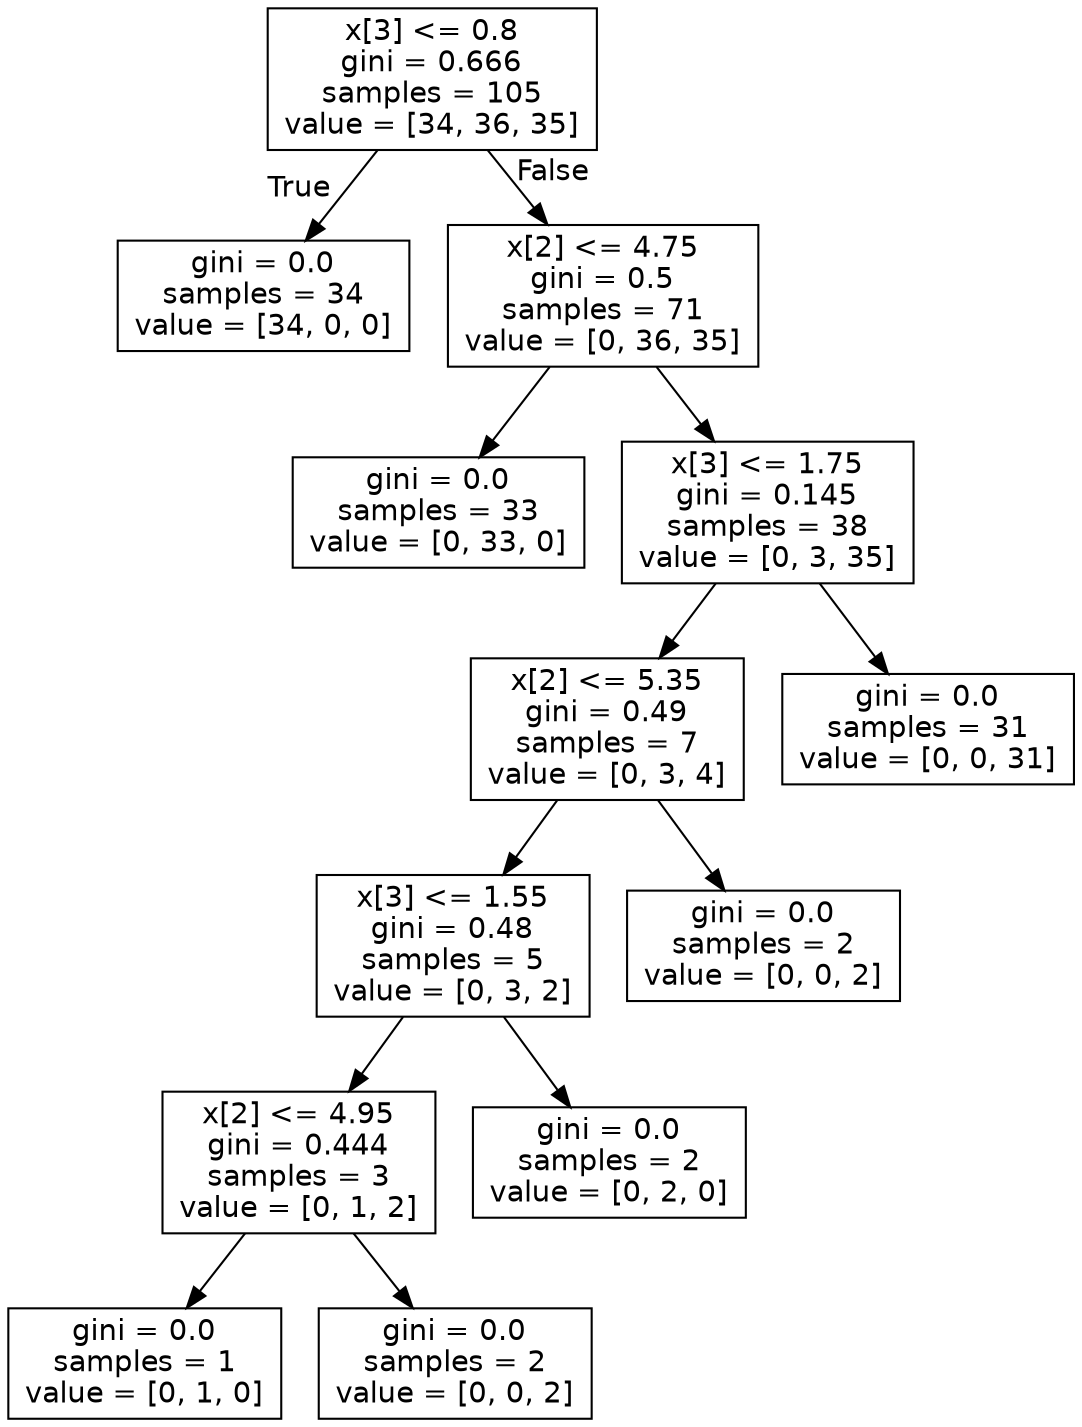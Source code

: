 digraph Tree {
node [shape=box, fontname="helvetica"] ;
edge [fontname="helvetica"] ;
0 [label="x[3] <= 0.8\ngini = 0.666\nsamples = 105\nvalue = [34, 36, 35]"] ;
1 [label="gini = 0.0\nsamples = 34\nvalue = [34, 0, 0]"] ;
0 -> 1 [labeldistance=2.5, labelangle=45, headlabel="True"] ;
2 [label="x[2] <= 4.75\ngini = 0.5\nsamples = 71\nvalue = [0, 36, 35]"] ;
0 -> 2 [labeldistance=2.5, labelangle=-45, headlabel="False"] ;
3 [label="gini = 0.0\nsamples = 33\nvalue = [0, 33, 0]"] ;
2 -> 3 ;
4 [label="x[3] <= 1.75\ngini = 0.145\nsamples = 38\nvalue = [0, 3, 35]"] ;
2 -> 4 ;
5 [label="x[2] <= 5.35\ngini = 0.49\nsamples = 7\nvalue = [0, 3, 4]"] ;
4 -> 5 ;
6 [label="x[3] <= 1.55\ngini = 0.48\nsamples = 5\nvalue = [0, 3, 2]"] ;
5 -> 6 ;
7 [label="x[2] <= 4.95\ngini = 0.444\nsamples = 3\nvalue = [0, 1, 2]"] ;
6 -> 7 ;
8 [label="gini = 0.0\nsamples = 1\nvalue = [0, 1, 0]"] ;
7 -> 8 ;
9 [label="gini = 0.0\nsamples = 2\nvalue = [0, 0, 2]"] ;
7 -> 9 ;
10 [label="gini = 0.0\nsamples = 2\nvalue = [0, 2, 0]"] ;
6 -> 10 ;
11 [label="gini = 0.0\nsamples = 2\nvalue = [0, 0, 2]"] ;
5 -> 11 ;
12 [label="gini = 0.0\nsamples = 31\nvalue = [0, 0, 31]"] ;
4 -> 12 ;
}